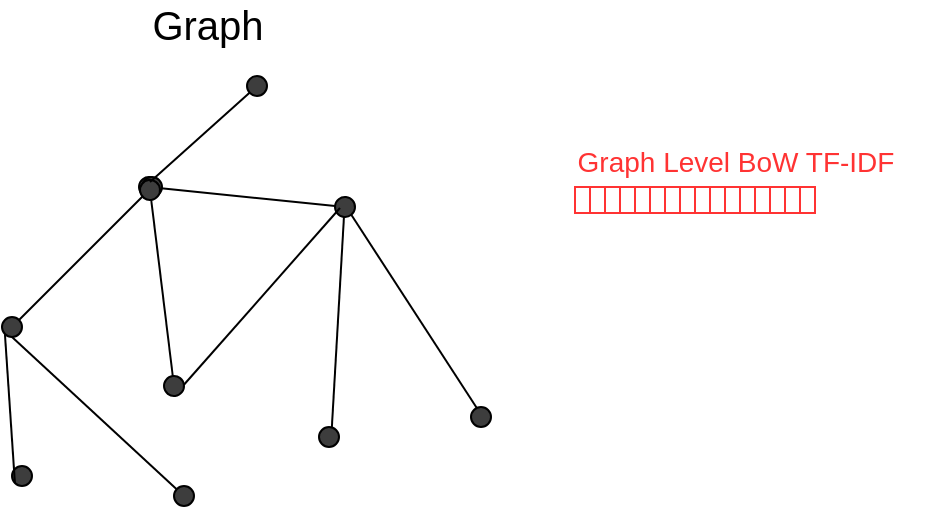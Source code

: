 <mxfile version="12.1.0" type="device" pages="1"><diagram id="8lHQUhFDbBRp9TCkwuyt" name="Page-1"><mxGraphModel dx="1280" dy="987" grid="0" gridSize="10" guides="1" tooltips="1" connect="1" arrows="1" fold="1" page="1" pageScale="1" pageWidth="827" pageHeight="1169" math="0" shadow="0"><root><mxCell id="0"/><mxCell id="1" parent="0"/><mxCell id="vm_T1OY_7fvdWbtn7zSx-17" value="" style="group;rotation=51;" parent="1" vertex="1" connectable="0"><mxGeometry x="103.5" y="142.5" width="106.5" height="194.5" as="geometry"/></mxCell><mxCell id="vm_T1OY_7fvdWbtn7zSx-18" value="" style="endArrow=none;html=1;" parent="vm_T1OY_7fvdWbtn7zSx-17" edge="1"><mxGeometry width="50" height="50" relative="1" as="geometry"><mxPoint x="-9" y="35" as="sourcePoint"/><mxPoint x="89" y="45" as="targetPoint"/></mxGeometry></mxCell><mxCell id="vm_T1OY_7fvdWbtn7zSx-19" value="" style="ellipse;whiteSpace=wrap;html=1;aspect=fixed;fillColor=#3D3D3D;rotation=51;" parent="vm_T1OY_7fvdWbtn7zSx-17" vertex="1"><mxGeometry x="-14" y="30" width="10" height="10" as="geometry"/></mxCell><mxCell id="vm_T1OY_7fvdWbtn7zSx-20" value="" style="ellipse;whiteSpace=wrap;html=1;aspect=fixed;fillColor=#3D3D3D;rotation=51;" parent="vm_T1OY_7fvdWbtn7zSx-17" vertex="1"><mxGeometry x="84" y="40" width="10" height="10" as="geometry"/></mxCell><mxCell id="vm_T1OY_7fvdWbtn7zSx-16" value="" style="group" parent="vm_T1OY_7fvdWbtn7zSx-17" vertex="1" connectable="0"><mxGeometry x="-82.5" y="30" width="189" height="164.5" as="geometry"/></mxCell><mxCell id="vm_T1OY_7fvdWbtn7zSx-1" value="" style="endArrow=none;html=1;" parent="vm_T1OY_7fvdWbtn7zSx-16" edge="1"><mxGeometry width="50" height="50" relative="1" as="geometry"><mxPoint x="5" y="75" as="sourcePoint"/><mxPoint x="75" y="5" as="targetPoint"/></mxGeometry></mxCell><mxCell id="vm_T1OY_7fvdWbtn7zSx-2" value="" style="ellipse;whiteSpace=wrap;html=1;aspect=fixed;fillColor=#3D3D3D;" parent="vm_T1OY_7fvdWbtn7zSx-16" vertex="1"><mxGeometry y="70" width="10" height="10" as="geometry"/></mxCell><mxCell id="vm_T1OY_7fvdWbtn7zSx-3" value="" style="ellipse;whiteSpace=wrap;html=1;aspect=fixed;fillColor=#3D3D3D;" parent="vm_T1OY_7fvdWbtn7zSx-16" vertex="1"><mxGeometry x="70" width="10" height="10" as="geometry"/></mxCell><mxCell id="vm_T1OY_7fvdWbtn7zSx-22" value="" style="group;rotation=166;" parent="vm_T1OY_7fvdWbtn7zSx-16" vertex="1" connectable="0"><mxGeometry x="40" y="15.5" width="149" height="119.5" as="geometry"/></mxCell><mxCell id="vm_T1OY_7fvdWbtn7zSx-23" value="" style="endArrow=none;html=1;" parent="vm_T1OY_7fvdWbtn7zSx-22" edge="1"><mxGeometry width="50" height="50" relative="1" as="geometry"><mxPoint x="34" y="-9" as="sourcePoint"/><mxPoint x="46" y="89" as="targetPoint"/></mxGeometry></mxCell><mxCell id="vm_T1OY_7fvdWbtn7zSx-24" value="" style="ellipse;whiteSpace=wrap;html=1;aspect=fixed;fillColor=#3D3D3D;rotation=128;" parent="vm_T1OY_7fvdWbtn7zSx-22" vertex="1"><mxGeometry x="29" y="-14" width="10" height="10" as="geometry"/></mxCell><mxCell id="vm_T1OY_7fvdWbtn7zSx-25" value="" style="ellipse;whiteSpace=wrap;html=1;aspect=fixed;fillColor=#3D3D3D;rotation=128;" parent="vm_T1OY_7fvdWbtn7zSx-22" vertex="1"><mxGeometry x="41" y="84" width="10" height="10" as="geometry"/></mxCell><mxCell id="vm_T1OY_7fvdWbtn7zSx-35" value="" style="endArrow=none;html=1;entryX=1;entryY=1;entryDx=0;entryDy=0;exitX=1;exitY=1;exitDx=0;exitDy=0;" parent="vm_T1OY_7fvdWbtn7zSx-22" source="vm_T1OY_7fvdWbtn7zSx-20" edge="1"><mxGeometry width="50" height="50" relative="1" as="geometry"><mxPoint x="132" y="24.5" as="sourcePoint"/><mxPoint x="124.849" y="111.012" as="targetPoint"/></mxGeometry></mxCell><mxCell id="vm_T1OY_7fvdWbtn7zSx-54" value="" style="endArrow=none;html=1;exitX=0;exitY=0;exitDx=0;exitDy=0;" parent="vm_T1OY_7fvdWbtn7zSx-22" source="vm_T1OY_7fvdWbtn7zSx-25" edge="1"><mxGeometry width="50" height="50" relative="1" as="geometry"><mxPoint x="79" y="50" as="sourcePoint"/><mxPoint x="129" as="targetPoint"/></mxGeometry></mxCell><mxCell id="vm_T1OY_7fvdWbtn7zSx-65" value="" style="ellipse;whiteSpace=wrap;html=1;aspect=fixed;fillColor=#3D3D3D;" parent="vm_T1OY_7fvdWbtn7zSx-22" vertex="1"><mxGeometry x="118.5" y="109.5" width="10" height="10" as="geometry"/></mxCell><mxCell id="vm_T1OY_7fvdWbtn7zSx-57" value="" style="endArrow=none;html=1;exitX=0.5;exitY=1;exitDx=0;exitDy=0;" parent="vm_T1OY_7fvdWbtn7zSx-16" source="vm_T1OY_7fvdWbtn7zSx-62" edge="1"><mxGeometry width="50" height="50" relative="1" as="geometry"><mxPoint x="8" y="172.5" as="sourcePoint"/><mxPoint x="91" y="160.5" as="targetPoint"/></mxGeometry></mxCell><mxCell id="vm_T1OY_7fvdWbtn7zSx-62" value="" style="ellipse;whiteSpace=wrap;html=1;aspect=fixed;fillColor=#3D3D3D;" parent="vm_T1OY_7fvdWbtn7zSx-16" vertex="1"><mxGeometry x="86" y="154.5" width="10" height="10" as="geometry"/></mxCell><mxCell id="vm_T1OY_7fvdWbtn7zSx-63" value="" style="endArrow=none;html=1;exitX=0.5;exitY=1;exitDx=0;exitDy=0;" parent="vm_T1OY_7fvdWbtn7zSx-16" source="vm_T1OY_7fvdWbtn7zSx-2" target="vm_T1OY_7fvdWbtn7zSx-62" edge="1"><mxGeometry width="50" height="50" relative="1" as="geometry"><mxPoint x="156" y="267.5" as="sourcePoint"/><mxPoint x="242" y="348" as="targetPoint"/></mxGeometry></mxCell><mxCell id="vm_T1OY_7fvdWbtn7zSx-69" value="" style="ellipse;whiteSpace=wrap;html=1;aspect=fixed;fillColor=#3D3D3D;" parent="vm_T1OY_7fvdWbtn7zSx-16" vertex="1"><mxGeometry x="5" y="144.5" width="10" height="10" as="geometry"/></mxCell><mxCell id="vm_T1OY_7fvdWbtn7zSx-71" value="" style="endArrow=none;html=1;exitX=0;exitY=1;exitDx=0;exitDy=0;entryX=0;entryY=1;entryDx=0;entryDy=0;" parent="vm_T1OY_7fvdWbtn7zSx-16" source="vm_T1OY_7fvdWbtn7zSx-69" target="vm_T1OY_7fvdWbtn7zSx-2" edge="1"><mxGeometry width="50" height="50" relative="1" as="geometry"><mxPoint x="-26" y="124.5" as="sourcePoint"/><mxPoint x="24" y="74.5" as="targetPoint"/></mxGeometry></mxCell><mxCell id="vm_T1OY_7fvdWbtn7zSx-55" value="" style="endArrow=none;html=1;exitX=1;exitY=0.5;exitDx=0;exitDy=0;" parent="1" source="vm_T1OY_7fvdWbtn7zSx-20" edge="1"><mxGeometry width="50" height="50" relative="1" as="geometry"><mxPoint x="249" y="264" as="sourcePoint"/><mxPoint x="261" y="292" as="targetPoint"/></mxGeometry></mxCell><mxCell id="vm_T1OY_7fvdWbtn7zSx-56" value="" style="endArrow=none;html=1;" parent="1" source="vm_T1OY_7fvdWbtn7zSx-67" edge="1"><mxGeometry width="50" height="50" relative="1" as="geometry"><mxPoint x="95" y="175" as="sourcePoint"/><mxPoint x="145" y="125" as="targetPoint"/></mxGeometry></mxCell><mxCell id="vm_T1OY_7fvdWbtn7zSx-66" value="" style="ellipse;whiteSpace=wrap;html=1;aspect=fixed;fillColor=#3D3D3D;" parent="1" vertex="1"><mxGeometry x="255.5" y="287.5" width="10" height="10" as="geometry"/></mxCell><mxCell id="vm_T1OY_7fvdWbtn7zSx-67" value="" style="ellipse;whiteSpace=wrap;html=1;aspect=fixed;fillColor=#3D3D3D;" parent="1" vertex="1"><mxGeometry x="143.5" y="122" width="10" height="10" as="geometry"/></mxCell><mxCell id="vm_T1OY_7fvdWbtn7zSx-68" value="" style="endArrow=none;html=1;" parent="1" target="vm_T1OY_7fvdWbtn7zSx-67" edge="1"><mxGeometry width="50" height="50" relative="1" as="geometry"><mxPoint x="95" y="175" as="sourcePoint"/><mxPoint x="145" y="125" as="targetPoint"/></mxGeometry></mxCell><mxCell id="zCRC9m-AMN63lqZrzwzx-5" value="&lt;font style=&quot;font-size: 20px&quot;&gt;Graph&lt;/font&gt;" style="text;html=1;strokeColor=none;fillColor=none;align=center;verticalAlign=middle;whiteSpace=wrap;rounded=0;" parent="1" vertex="1"><mxGeometry x="103.5" y="86" width="40" height="20" as="geometry"/></mxCell><mxCell id="iaBkQaNE3DlwXhr7JU9p-1" value="" style="rounded=0;whiteSpace=wrap;html=1;fillColor=none;strokeColor=#FF3333;" vertex="1" parent="1"><mxGeometry x="307.5" y="177.5" width="15" height="13" as="geometry"/></mxCell><mxCell id="iaBkQaNE3DlwXhr7JU9p-2" value="" style="rounded=0;whiteSpace=wrap;html=1;fillColor=none;strokeColor=#FF3333;" vertex="1" parent="1"><mxGeometry x="315" y="177.5" width="15" height="13" as="geometry"/></mxCell><mxCell id="iaBkQaNE3DlwXhr7JU9p-3" value="" style="rounded=0;whiteSpace=wrap;html=1;fillColor=none;strokeColor=#FF3333;" vertex="1" parent="1"><mxGeometry x="322.5" y="177.5" width="15" height="13" as="geometry"/></mxCell><mxCell id="iaBkQaNE3DlwXhr7JU9p-4" value="&lt;font color=&quot;#ff3333&quot; style=&quot;font-size: 14px&quot;&gt;Graph Level BoW TF-IDF&lt;/font&gt;" style="text;html=1;strokeColor=none;fillColor=none;align=center;verticalAlign=middle;whiteSpace=wrap;rounded=0;" vertex="1" parent="1"><mxGeometry x="289" y="155" width="198" height="20" as="geometry"/></mxCell><mxCell id="iaBkQaNE3DlwXhr7JU9p-5" value="" style="rounded=0;whiteSpace=wrap;html=1;fillColor=none;strokeColor=#FF3333;" vertex="1" parent="1"><mxGeometry x="337.5" y="177.5" width="15" height="13" as="geometry"/></mxCell><mxCell id="iaBkQaNE3DlwXhr7JU9p-6" value="" style="rounded=0;whiteSpace=wrap;html=1;fillColor=none;strokeColor=#FF3333;" vertex="1" parent="1"><mxGeometry x="345" y="177.5" width="15" height="13" as="geometry"/></mxCell><mxCell id="iaBkQaNE3DlwXhr7JU9p-7" value="" style="rounded=0;whiteSpace=wrap;html=1;fillColor=none;strokeColor=#FF3333;" vertex="1" parent="1"><mxGeometry x="352.5" y="177.5" width="15" height="13" as="geometry"/></mxCell><mxCell id="iaBkQaNE3DlwXhr7JU9p-8" value="" style="rounded=0;whiteSpace=wrap;html=1;fillColor=none;strokeColor=#FF3333;" vertex="1" parent="1"><mxGeometry x="367.5" y="177.5" width="15" height="13" as="geometry"/></mxCell><mxCell id="iaBkQaNE3DlwXhr7JU9p-9" value="" style="rounded=0;whiteSpace=wrap;html=1;fillColor=none;strokeColor=#FF3333;" vertex="1" parent="1"><mxGeometry x="375" y="177.5" width="15" height="13" as="geometry"/></mxCell><mxCell id="iaBkQaNE3DlwXhr7JU9p-10" value="" style="rounded=0;whiteSpace=wrap;html=1;fillColor=none;strokeColor=#FF3333;" vertex="1" parent="1"><mxGeometry x="382.5" y="177.5" width="15" height="13" as="geometry"/></mxCell><mxCell id="iaBkQaNE3DlwXhr7JU9p-11" value="" style="rounded=0;whiteSpace=wrap;html=1;fillColor=none;strokeColor=#FF3333;" vertex="1" parent="1"><mxGeometry x="397.5" y="177.5" width="15" height="13" as="geometry"/></mxCell><mxCell id="iaBkQaNE3DlwXhr7JU9p-12" value="" style="rounded=0;whiteSpace=wrap;html=1;fillColor=none;strokeColor=#FF3333;" vertex="1" parent="1"><mxGeometry x="405" y="177.5" width="15" height="13" as="geometry"/></mxCell><mxCell id="iaBkQaNE3DlwXhr7JU9p-13" value="" style="rounded=0;whiteSpace=wrap;html=1;fillColor=none;strokeColor=#FF3333;" vertex="1" parent="1"><mxGeometry x="412.5" y="177.5" width="15" height="13" as="geometry"/></mxCell></root></mxGraphModel></diagram></mxfile>